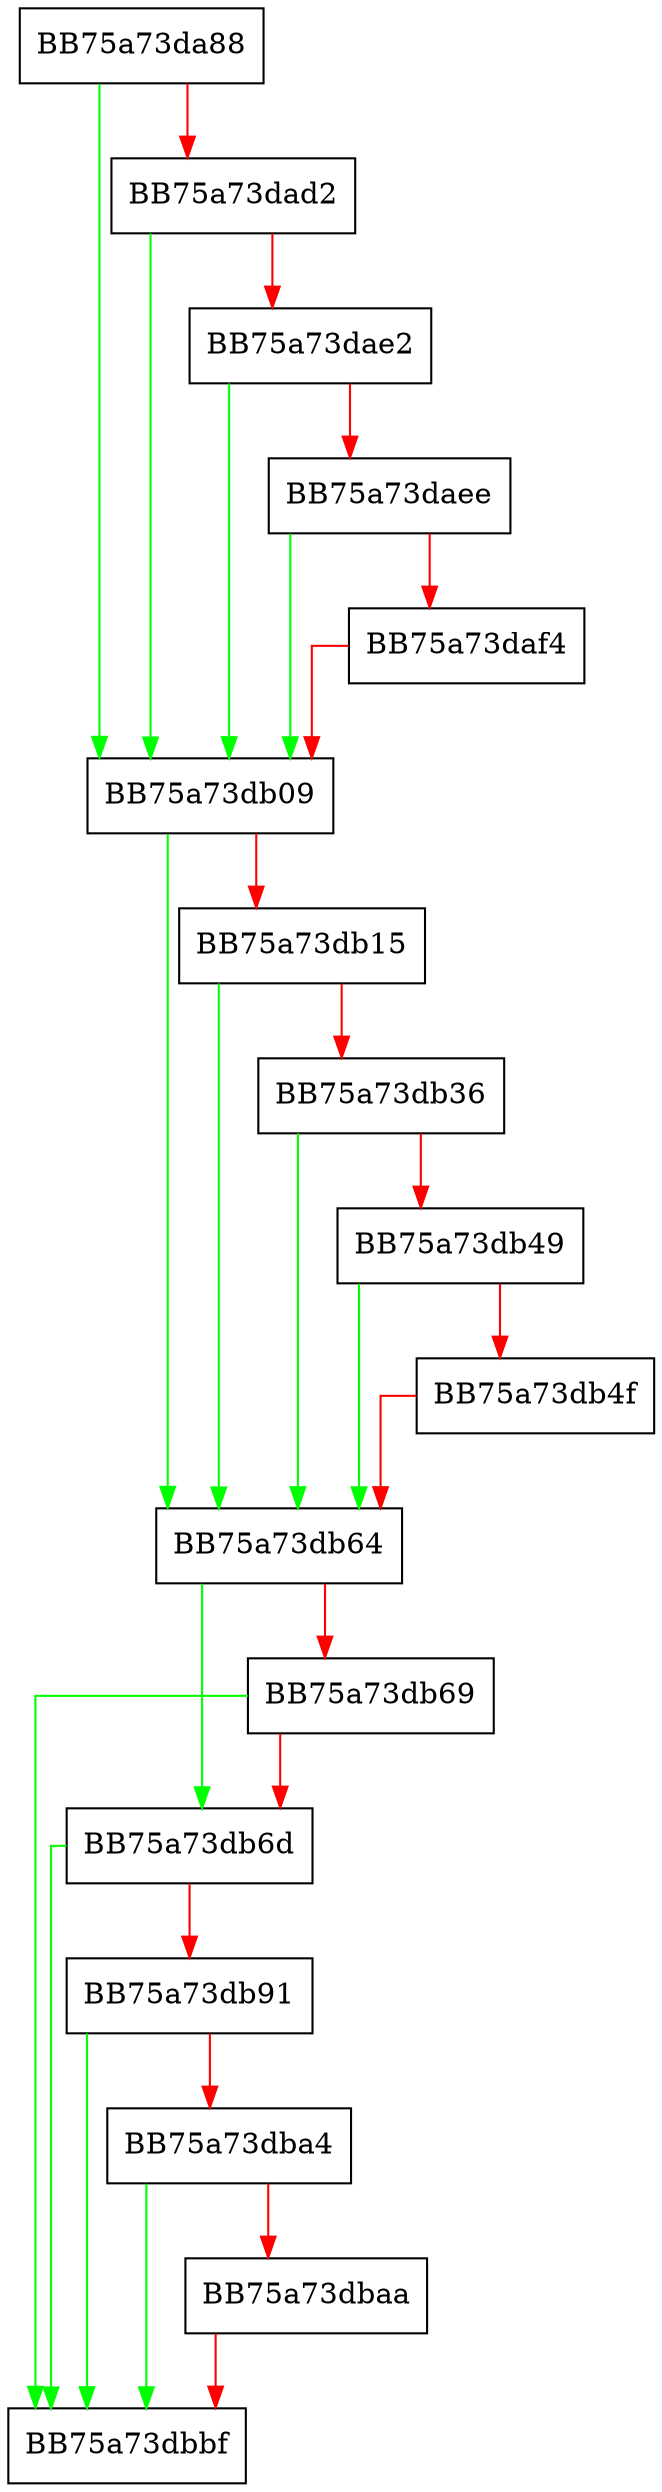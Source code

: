 digraph GetAttributeString {
  node [shape="box"];
  graph [splines=ortho];
  BB75a73da88 -> BB75a73db09 [color="green"];
  BB75a73da88 -> BB75a73dad2 [color="red"];
  BB75a73dad2 -> BB75a73db09 [color="green"];
  BB75a73dad2 -> BB75a73dae2 [color="red"];
  BB75a73dae2 -> BB75a73db09 [color="green"];
  BB75a73dae2 -> BB75a73daee [color="red"];
  BB75a73daee -> BB75a73db09 [color="green"];
  BB75a73daee -> BB75a73daf4 [color="red"];
  BB75a73daf4 -> BB75a73db09 [color="red"];
  BB75a73db09 -> BB75a73db64 [color="green"];
  BB75a73db09 -> BB75a73db15 [color="red"];
  BB75a73db15 -> BB75a73db64 [color="green"];
  BB75a73db15 -> BB75a73db36 [color="red"];
  BB75a73db36 -> BB75a73db64 [color="green"];
  BB75a73db36 -> BB75a73db49 [color="red"];
  BB75a73db49 -> BB75a73db64 [color="green"];
  BB75a73db49 -> BB75a73db4f [color="red"];
  BB75a73db4f -> BB75a73db64 [color="red"];
  BB75a73db64 -> BB75a73db6d [color="green"];
  BB75a73db64 -> BB75a73db69 [color="red"];
  BB75a73db69 -> BB75a73dbbf [color="green"];
  BB75a73db69 -> BB75a73db6d [color="red"];
  BB75a73db6d -> BB75a73dbbf [color="green"];
  BB75a73db6d -> BB75a73db91 [color="red"];
  BB75a73db91 -> BB75a73dbbf [color="green"];
  BB75a73db91 -> BB75a73dba4 [color="red"];
  BB75a73dba4 -> BB75a73dbbf [color="green"];
  BB75a73dba4 -> BB75a73dbaa [color="red"];
  BB75a73dbaa -> BB75a73dbbf [color="red"];
}
